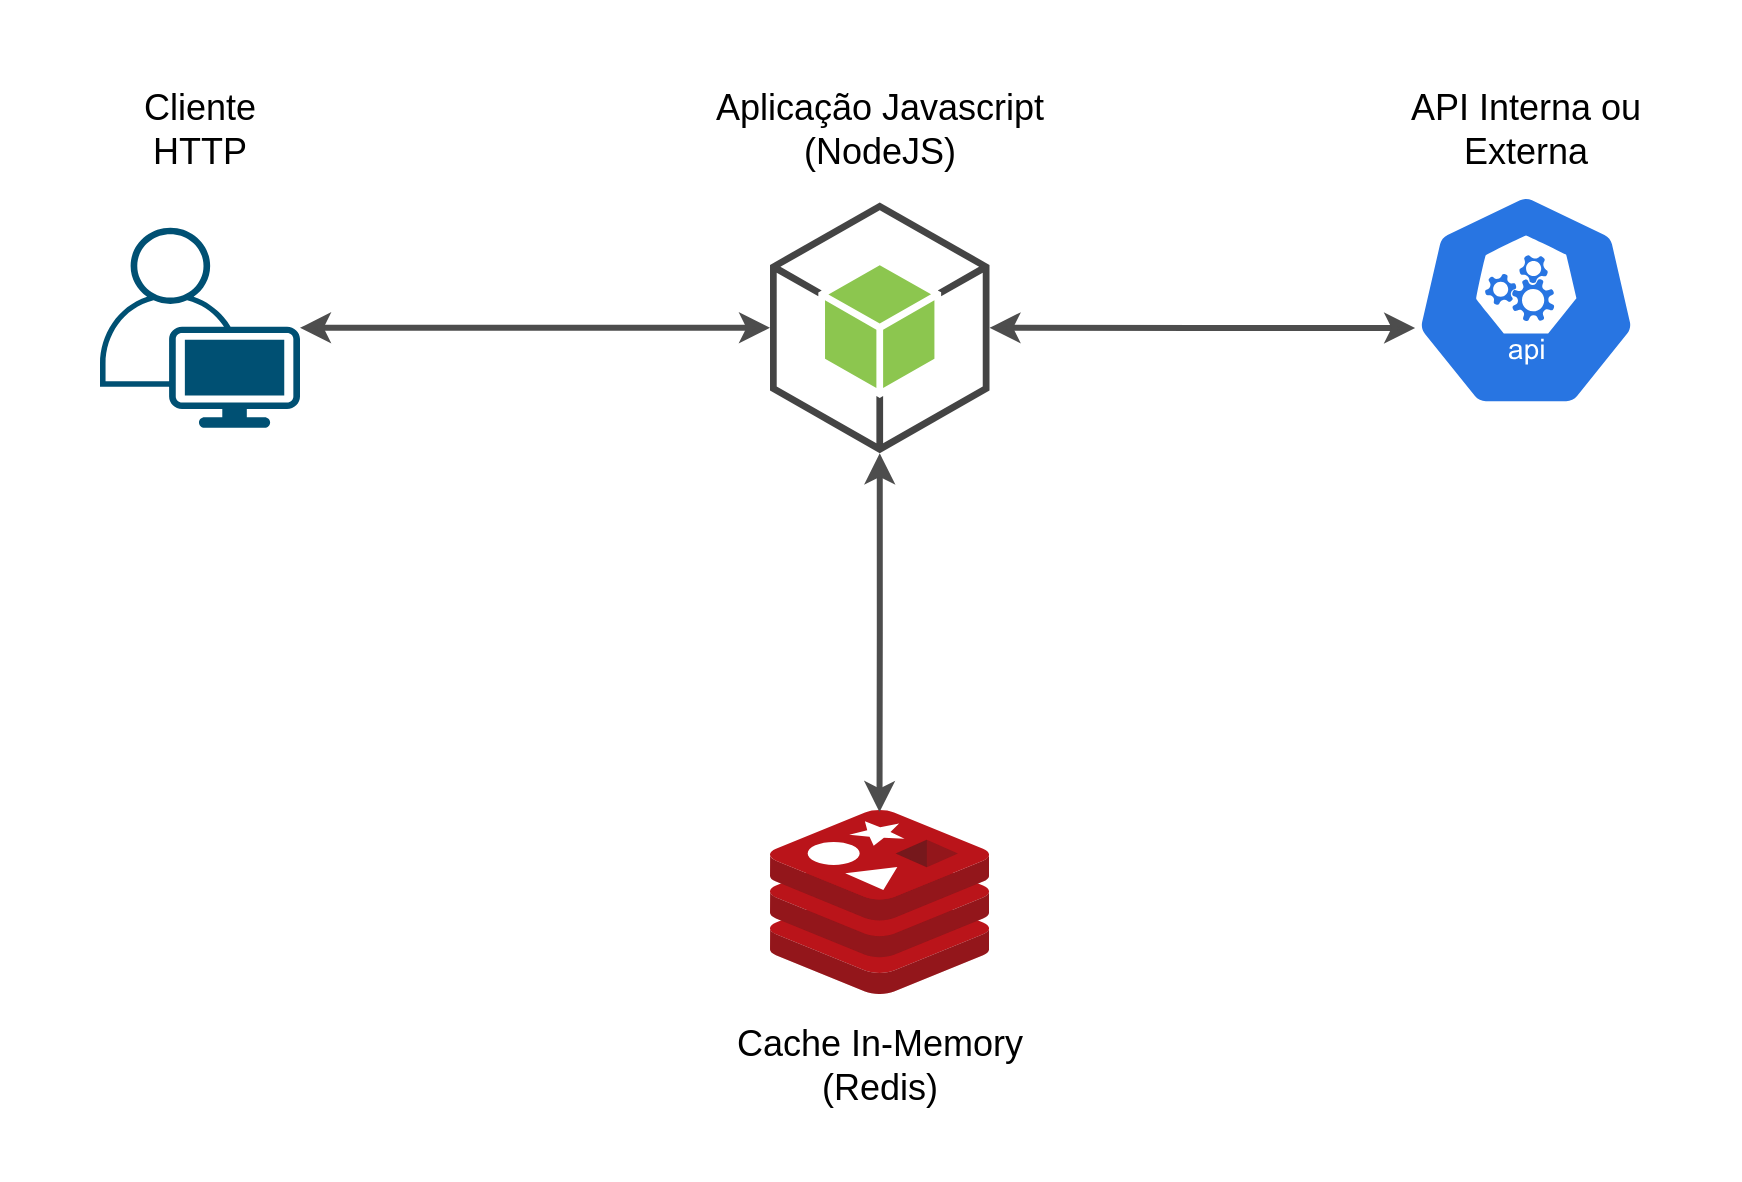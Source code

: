 <mxfile version="21.5.0" type="device">
  <diagram name="Página-1" id="oSS2AUJUxKguezFAX-S3">
    <mxGraphModel dx="2765" dy="1508" grid="1" gridSize="10" guides="1" tooltips="1" connect="1" arrows="1" fold="1" page="1" pageScale="1" pageWidth="1654" pageHeight="1169" math="0" shadow="0">
      <root>
        <mxCell id="0" />
        <mxCell id="1" parent="0" />
        <mxCell id="HwzqUsXnmvB1bE3sRp5B-18" value="" style="group" vertex="1" connectable="0" parent="1">
          <mxGeometry x="420" y="200" width="870" height="590" as="geometry" />
        </mxCell>
        <mxCell id="HwzqUsXnmvB1bE3sRp5B-17" value="" style="rounded=0;whiteSpace=wrap;html=1;strokeColor=none;" vertex="1" parent="HwzqUsXnmvB1bE3sRp5B-18">
          <mxGeometry width="870" height="590" as="geometry" />
        </mxCell>
        <mxCell id="HwzqUsXnmvB1bE3sRp5B-1" value="" style="points=[[0.35,0,0],[0.98,0.51,0],[1,0.71,0],[0.67,1,0],[0,0.795,0],[0,0.65,0]];verticalLabelPosition=bottom;sketch=0;html=1;verticalAlign=top;aspect=fixed;align=center;pointerEvents=1;shape=mxgraph.cisco19.user;fillColor=#005073;strokeColor=none;" vertex="1" parent="HwzqUsXnmvB1bE3sRp5B-18">
          <mxGeometry x="50" y="113.92" width="100" height="100" as="geometry" />
        </mxCell>
        <mxCell id="HwzqUsXnmvB1bE3sRp5B-2" value="" style="outlineConnect=0;dashed=0;verticalLabelPosition=bottom;verticalAlign=top;align=center;html=1;shape=mxgraph.aws3.android;fillColor=#8CC64F;gradientColor=none;strokeColor=#666666;" vertex="1" parent="HwzqUsXnmvB1bE3sRp5B-18">
          <mxGeometry x="385" y="101.2" width="109.75" height="125.43" as="geometry" />
        </mxCell>
        <mxCell id="HwzqUsXnmvB1bE3sRp5B-5" style="edgeStyle=orthogonalEdgeStyle;rounded=0;orthogonalLoop=1;jettySize=auto;html=1;entryX=0;entryY=0.5;entryDx=0;entryDy=0;entryPerimeter=0;strokeWidth=3;strokeColor=#4D4D4D;startArrow=classic;startFill=1;" edge="1" parent="HwzqUsXnmvB1bE3sRp5B-18" source="HwzqUsXnmvB1bE3sRp5B-1" target="HwzqUsXnmvB1bE3sRp5B-2">
          <mxGeometry relative="1" as="geometry" />
        </mxCell>
        <mxCell id="HwzqUsXnmvB1bE3sRp5B-7" style="edgeStyle=orthogonalEdgeStyle;rounded=0;orthogonalLoop=1;jettySize=auto;html=1;exitX=0.005;exitY=0.63;exitDx=0;exitDy=0;exitPerimeter=0;entryX=1;entryY=0.5;entryDx=0;entryDy=0;entryPerimeter=0;startArrow=classic;startFill=1;strokeWidth=3;strokeColor=#4D4D4D;" edge="1" parent="HwzqUsXnmvB1bE3sRp5B-18" source="HwzqUsXnmvB1bE3sRp5B-3" target="HwzqUsXnmvB1bE3sRp5B-2">
          <mxGeometry relative="1" as="geometry" />
        </mxCell>
        <mxCell id="HwzqUsXnmvB1bE3sRp5B-3" value="" style="sketch=0;html=1;dashed=0;whitespace=wrap;fillColor=#2875E2;strokeColor=#ffffff;points=[[0.005,0.63,0],[0.1,0.2,0],[0.9,0.2,0],[0.5,0,0],[0.995,0.63,0],[0.72,0.99,0],[0.5,1,0],[0.28,0.99,0]];verticalLabelPosition=bottom;align=center;verticalAlign=top;shape=mxgraph.kubernetes.icon;prIcon=api;strokeWidth=3;" vertex="1" parent="HwzqUsXnmvB1bE3sRp5B-18">
          <mxGeometry x="707" y="96.2" width="112.08" height="107.6" as="geometry" />
        </mxCell>
        <mxCell id="HwzqUsXnmvB1bE3sRp5B-4" value="" style="image;sketch=0;aspect=fixed;html=1;points=[];align=center;fontSize=12;image=img/lib/mscae/Cache_Redis_Product.svg;" vertex="1" parent="HwzqUsXnmvB1bE3sRp5B-18">
          <mxGeometry x="385" y="405" width="109.52" height="92" as="geometry" />
        </mxCell>
        <mxCell id="HwzqUsXnmvB1bE3sRp5B-6" style="edgeStyle=orthogonalEdgeStyle;rounded=0;orthogonalLoop=1;jettySize=auto;html=1;exitX=0.5;exitY=1;exitDx=0;exitDy=0;exitPerimeter=0;entryX=0.5;entryY=0.011;entryDx=0;entryDy=0;entryPerimeter=0;strokeWidth=3;startArrow=classic;startFill=1;strokeColor=#4D4D4D;" edge="1" parent="HwzqUsXnmvB1bE3sRp5B-18" source="HwzqUsXnmvB1bE3sRp5B-2" target="HwzqUsXnmvB1bE3sRp5B-4">
          <mxGeometry relative="1" as="geometry" />
        </mxCell>
        <mxCell id="HwzqUsXnmvB1bE3sRp5B-8" value="&lt;font style=&quot;font-size: 18px;&quot;&gt;Cliente&lt;br&gt;HTTP&lt;br&gt;&lt;/font&gt;" style="text;html=1;strokeColor=none;fillColor=none;align=center;verticalAlign=middle;whiteSpace=wrap;rounded=0;" vertex="1" parent="HwzqUsXnmvB1bE3sRp5B-18">
          <mxGeometry x="60" y="42.5" width="80" height="45" as="geometry" />
        </mxCell>
        <mxCell id="HwzqUsXnmvB1bE3sRp5B-9" value="&lt;font style=&quot;font-size: 18px;&quot;&gt;Aplicação Javascript&lt;br&gt;(NodeJS)&lt;br&gt;&lt;/font&gt;" style="text;html=1;strokeColor=none;fillColor=none;align=center;verticalAlign=middle;whiteSpace=wrap;rounded=0;" vertex="1" parent="HwzqUsXnmvB1bE3sRp5B-18">
          <mxGeometry x="349.76" y="40" width="180" height="50" as="geometry" />
        </mxCell>
        <mxCell id="HwzqUsXnmvB1bE3sRp5B-10" value="&lt;font style=&quot;font-size: 18px;&quot;&gt;Cache In-Memory&lt;br&gt;(Redis)&lt;br&gt;&lt;/font&gt;" style="text;html=1;strokeColor=none;fillColor=none;align=center;verticalAlign=middle;whiteSpace=wrap;rounded=0;" vertex="1" parent="HwzqUsXnmvB1bE3sRp5B-18">
          <mxGeometry x="349.76" y="505" width="180" height="55" as="geometry" />
        </mxCell>
        <mxCell id="HwzqUsXnmvB1bE3sRp5B-11" value="&lt;font style=&quot;font-size: 18px;&quot;&gt;API Interna ou Externa&lt;br&gt;&lt;/font&gt;" style="text;html=1;strokeColor=none;fillColor=none;align=center;verticalAlign=middle;whiteSpace=wrap;rounded=0;" vertex="1" parent="HwzqUsXnmvB1bE3sRp5B-18">
          <mxGeometry x="673.04" y="40" width="180" height="50" as="geometry" />
        </mxCell>
      </root>
    </mxGraphModel>
  </diagram>
</mxfile>
